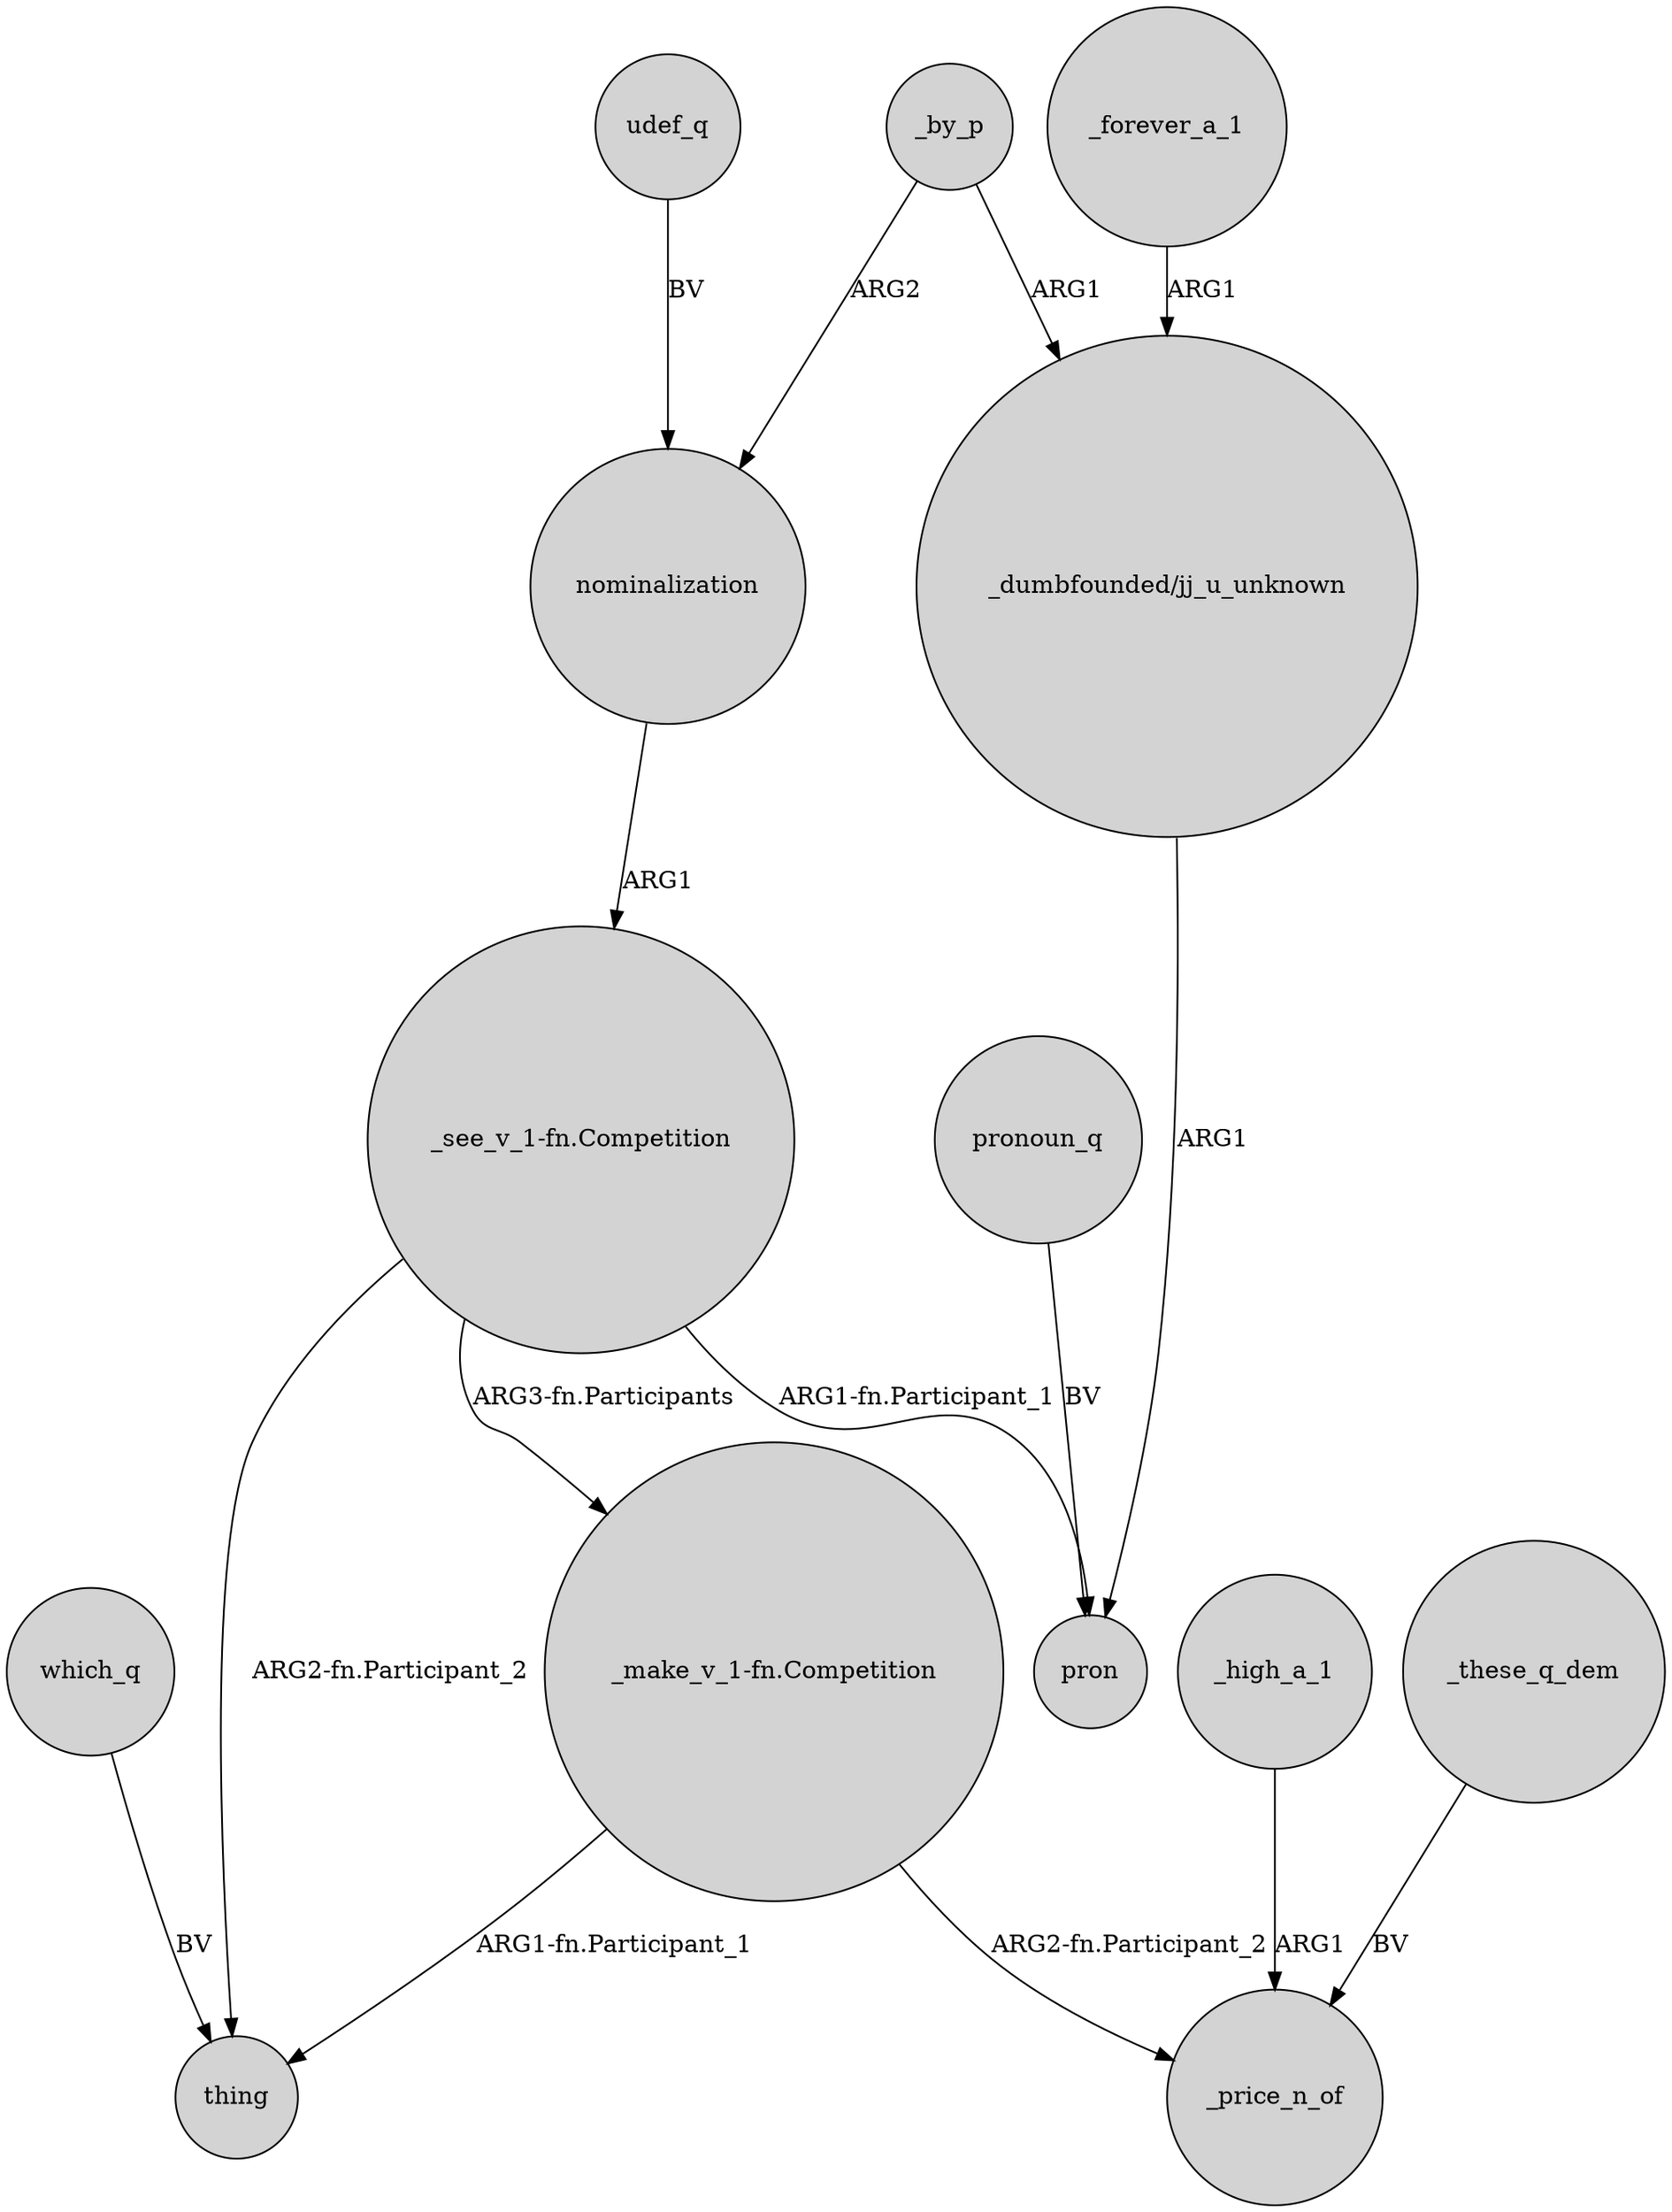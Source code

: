 digraph {
	node [shape=circle style=filled]
	"_make_v_1-fn.Competition" -> thing [label="ARG1-fn.Participant_1"]
	"_see_v_1-fn.Competition" -> pron [label="ARG1-fn.Participant_1"]
	"_dumbfounded/jj_u_unknown" -> pron [label=ARG1]
	nominalization -> "_see_v_1-fn.Competition" [label=ARG1]
	_forever_a_1 -> "_dumbfounded/jj_u_unknown" [label=ARG1]
	"_make_v_1-fn.Competition" -> _price_n_of [label="ARG2-fn.Participant_2"]
	_by_p -> "_dumbfounded/jj_u_unknown" [label=ARG1]
	"_see_v_1-fn.Competition" -> thing [label="ARG2-fn.Participant_2"]
	which_q -> thing [label=BV]
	_high_a_1 -> _price_n_of [label=ARG1]
	pronoun_q -> pron [label=BV]
	_these_q_dem -> _price_n_of [label=BV]
	_by_p -> nominalization [label=ARG2]
	"_see_v_1-fn.Competition" -> "_make_v_1-fn.Competition" [label="ARG3-fn.Participants"]
	udef_q -> nominalization [label=BV]
}
